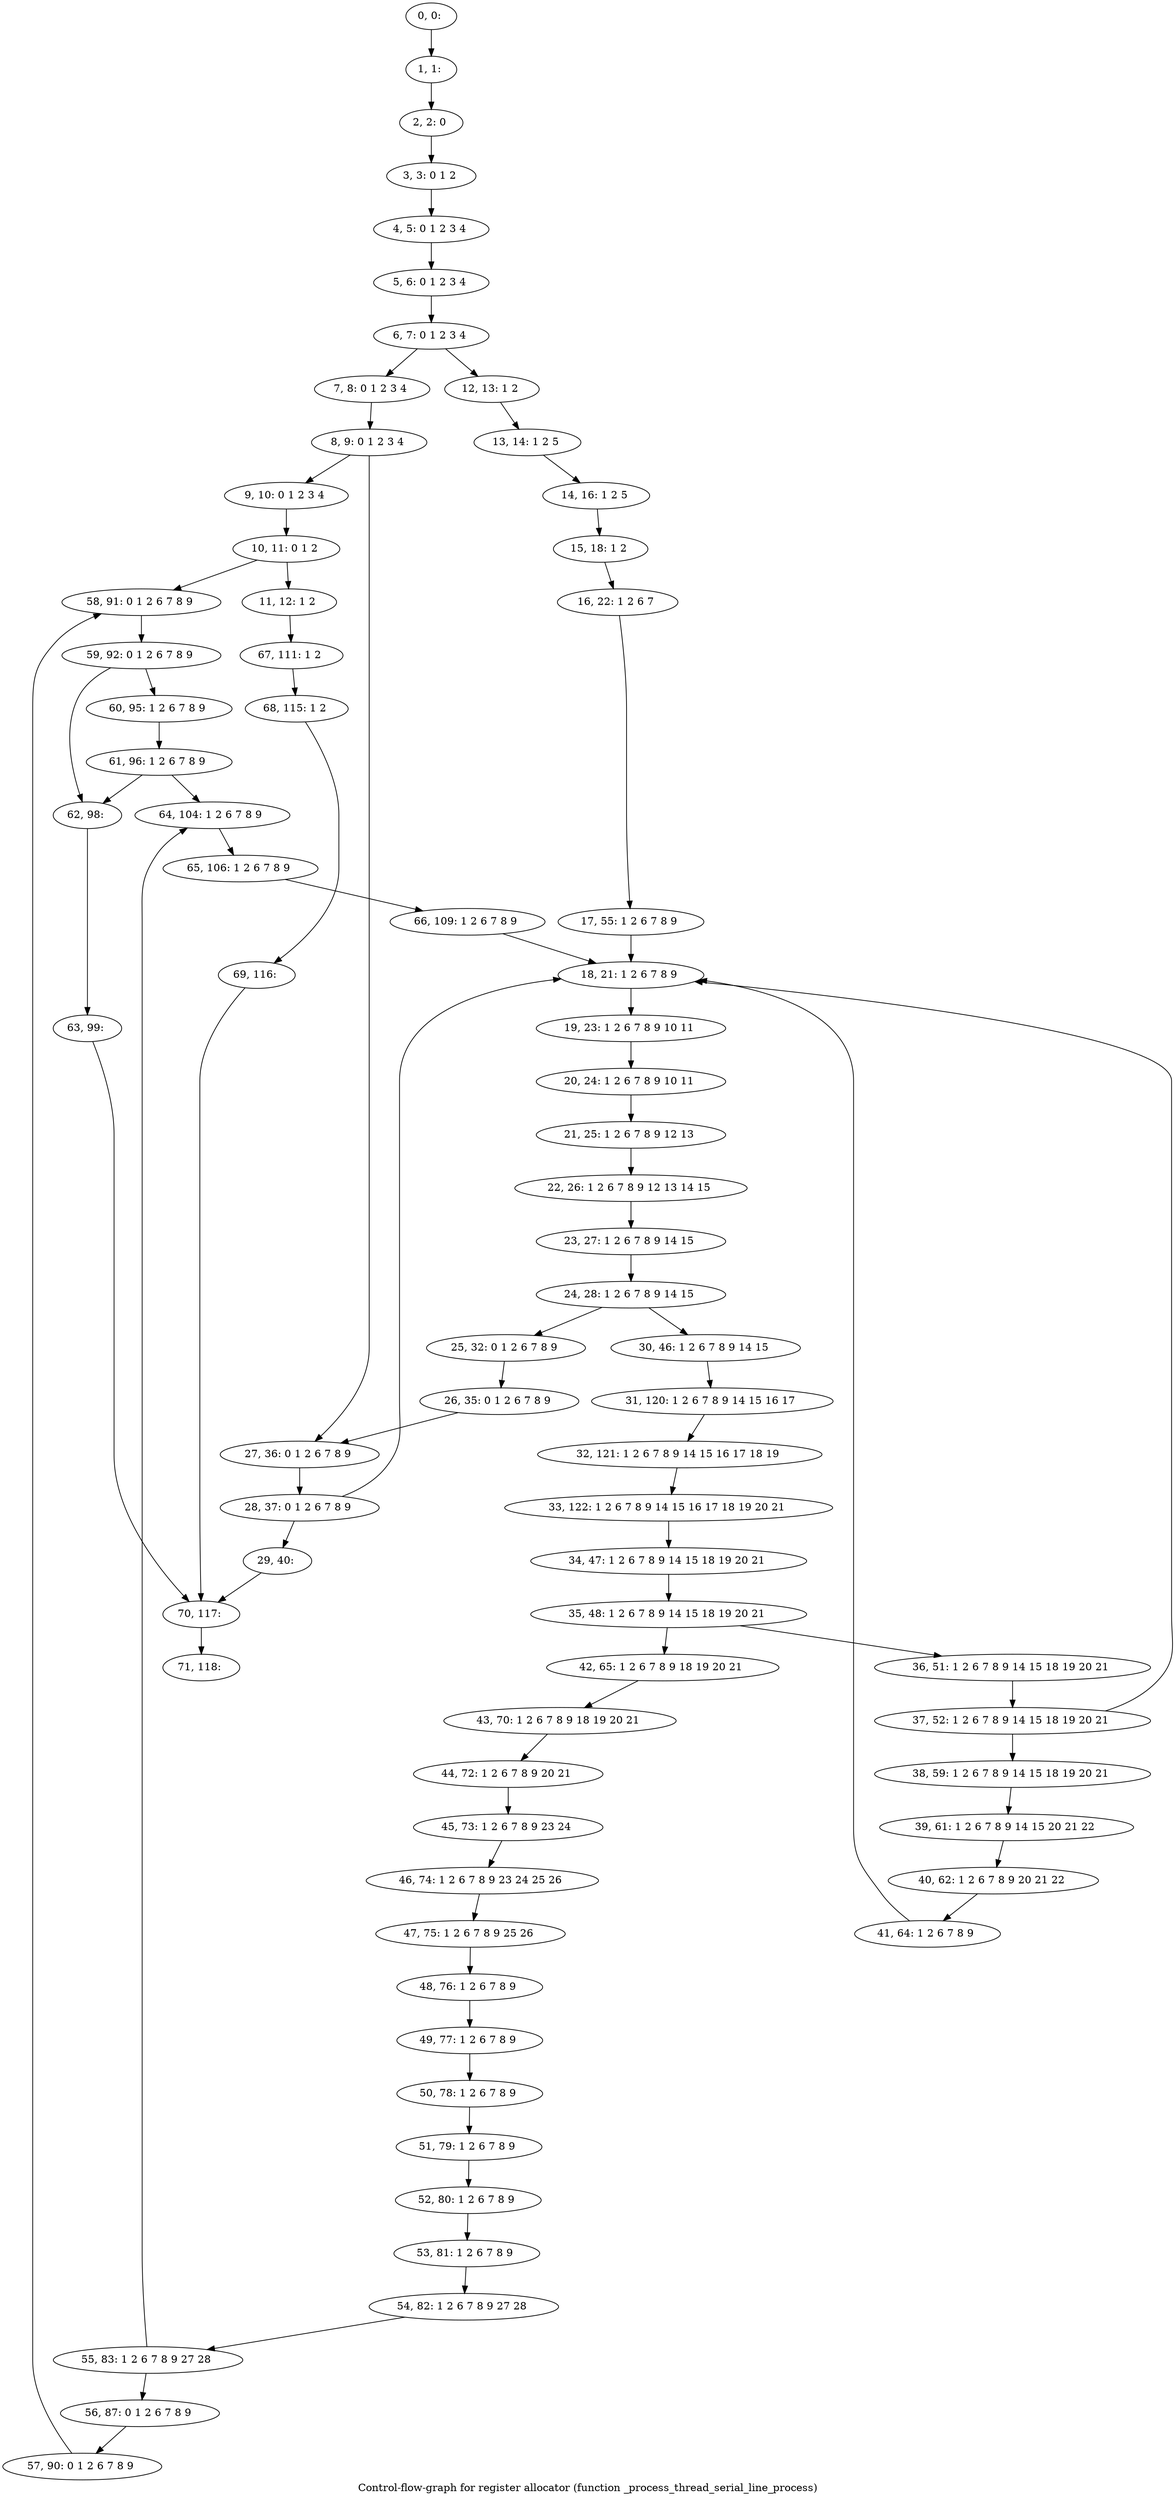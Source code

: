 digraph G {
graph [label="Control-flow-graph for register allocator (function _process_thread_serial_line_process)"]
0[label="0, 0: "];
1[label="1, 1: "];
2[label="2, 2: 0 "];
3[label="3, 3: 0 1 2 "];
4[label="4, 5: 0 1 2 3 4 "];
5[label="5, 6: 0 1 2 3 4 "];
6[label="6, 7: 0 1 2 3 4 "];
7[label="7, 8: 0 1 2 3 4 "];
8[label="8, 9: 0 1 2 3 4 "];
9[label="9, 10: 0 1 2 3 4 "];
10[label="10, 11: 0 1 2 "];
11[label="11, 12: 1 2 "];
12[label="12, 13: 1 2 "];
13[label="13, 14: 1 2 5 "];
14[label="14, 16: 1 2 5 "];
15[label="15, 18: 1 2 "];
16[label="16, 22: 1 2 6 7 "];
17[label="17, 55: 1 2 6 7 8 9 "];
18[label="18, 21: 1 2 6 7 8 9 "];
19[label="19, 23: 1 2 6 7 8 9 10 11 "];
20[label="20, 24: 1 2 6 7 8 9 10 11 "];
21[label="21, 25: 1 2 6 7 8 9 12 13 "];
22[label="22, 26: 1 2 6 7 8 9 12 13 14 15 "];
23[label="23, 27: 1 2 6 7 8 9 14 15 "];
24[label="24, 28: 1 2 6 7 8 9 14 15 "];
25[label="25, 32: 0 1 2 6 7 8 9 "];
26[label="26, 35: 0 1 2 6 7 8 9 "];
27[label="27, 36: 0 1 2 6 7 8 9 "];
28[label="28, 37: 0 1 2 6 7 8 9 "];
29[label="29, 40: "];
30[label="30, 46: 1 2 6 7 8 9 14 15 "];
31[label="31, 120: 1 2 6 7 8 9 14 15 16 17 "];
32[label="32, 121: 1 2 6 7 8 9 14 15 16 17 18 19 "];
33[label="33, 122: 1 2 6 7 8 9 14 15 16 17 18 19 20 21 "];
34[label="34, 47: 1 2 6 7 8 9 14 15 18 19 20 21 "];
35[label="35, 48: 1 2 6 7 8 9 14 15 18 19 20 21 "];
36[label="36, 51: 1 2 6 7 8 9 14 15 18 19 20 21 "];
37[label="37, 52: 1 2 6 7 8 9 14 15 18 19 20 21 "];
38[label="38, 59: 1 2 6 7 8 9 14 15 18 19 20 21 "];
39[label="39, 61: 1 2 6 7 8 9 14 15 20 21 22 "];
40[label="40, 62: 1 2 6 7 8 9 20 21 22 "];
41[label="41, 64: 1 2 6 7 8 9 "];
42[label="42, 65: 1 2 6 7 8 9 18 19 20 21 "];
43[label="43, 70: 1 2 6 7 8 9 18 19 20 21 "];
44[label="44, 72: 1 2 6 7 8 9 20 21 "];
45[label="45, 73: 1 2 6 7 8 9 23 24 "];
46[label="46, 74: 1 2 6 7 8 9 23 24 25 26 "];
47[label="47, 75: 1 2 6 7 8 9 25 26 "];
48[label="48, 76: 1 2 6 7 8 9 "];
49[label="49, 77: 1 2 6 7 8 9 "];
50[label="50, 78: 1 2 6 7 8 9 "];
51[label="51, 79: 1 2 6 7 8 9 "];
52[label="52, 80: 1 2 6 7 8 9 "];
53[label="53, 81: 1 2 6 7 8 9 "];
54[label="54, 82: 1 2 6 7 8 9 27 28 "];
55[label="55, 83: 1 2 6 7 8 9 27 28 "];
56[label="56, 87: 0 1 2 6 7 8 9 "];
57[label="57, 90: 0 1 2 6 7 8 9 "];
58[label="58, 91: 0 1 2 6 7 8 9 "];
59[label="59, 92: 0 1 2 6 7 8 9 "];
60[label="60, 95: 1 2 6 7 8 9 "];
61[label="61, 96: 1 2 6 7 8 9 "];
62[label="62, 98: "];
63[label="63, 99: "];
64[label="64, 104: 1 2 6 7 8 9 "];
65[label="65, 106: 1 2 6 7 8 9 "];
66[label="66, 109: 1 2 6 7 8 9 "];
67[label="67, 111: 1 2 "];
68[label="68, 115: 1 2 "];
69[label="69, 116: "];
70[label="70, 117: "];
71[label="71, 118: "];
0->1 ;
1->2 ;
2->3 ;
3->4 ;
4->5 ;
5->6 ;
6->7 ;
6->12 ;
7->8 ;
8->9 ;
8->27 ;
9->10 ;
10->11 ;
10->58 ;
11->67 ;
12->13 ;
13->14 ;
14->15 ;
15->16 ;
16->17 ;
17->18 ;
18->19 ;
19->20 ;
20->21 ;
21->22 ;
22->23 ;
23->24 ;
24->25 ;
24->30 ;
25->26 ;
26->27 ;
27->28 ;
28->29 ;
28->18 ;
29->70 ;
30->31 ;
31->32 ;
32->33 ;
33->34 ;
34->35 ;
35->36 ;
35->42 ;
36->37 ;
37->38 ;
37->18 ;
38->39 ;
39->40 ;
40->41 ;
41->18 ;
42->43 ;
43->44 ;
44->45 ;
45->46 ;
46->47 ;
47->48 ;
48->49 ;
49->50 ;
50->51 ;
51->52 ;
52->53 ;
53->54 ;
54->55 ;
55->56 ;
55->64 ;
56->57 ;
57->58 ;
58->59 ;
59->60 ;
59->62 ;
60->61 ;
61->62 ;
61->64 ;
62->63 ;
63->70 ;
64->65 ;
65->66 ;
66->18 ;
67->68 ;
68->69 ;
69->70 ;
70->71 ;
}
